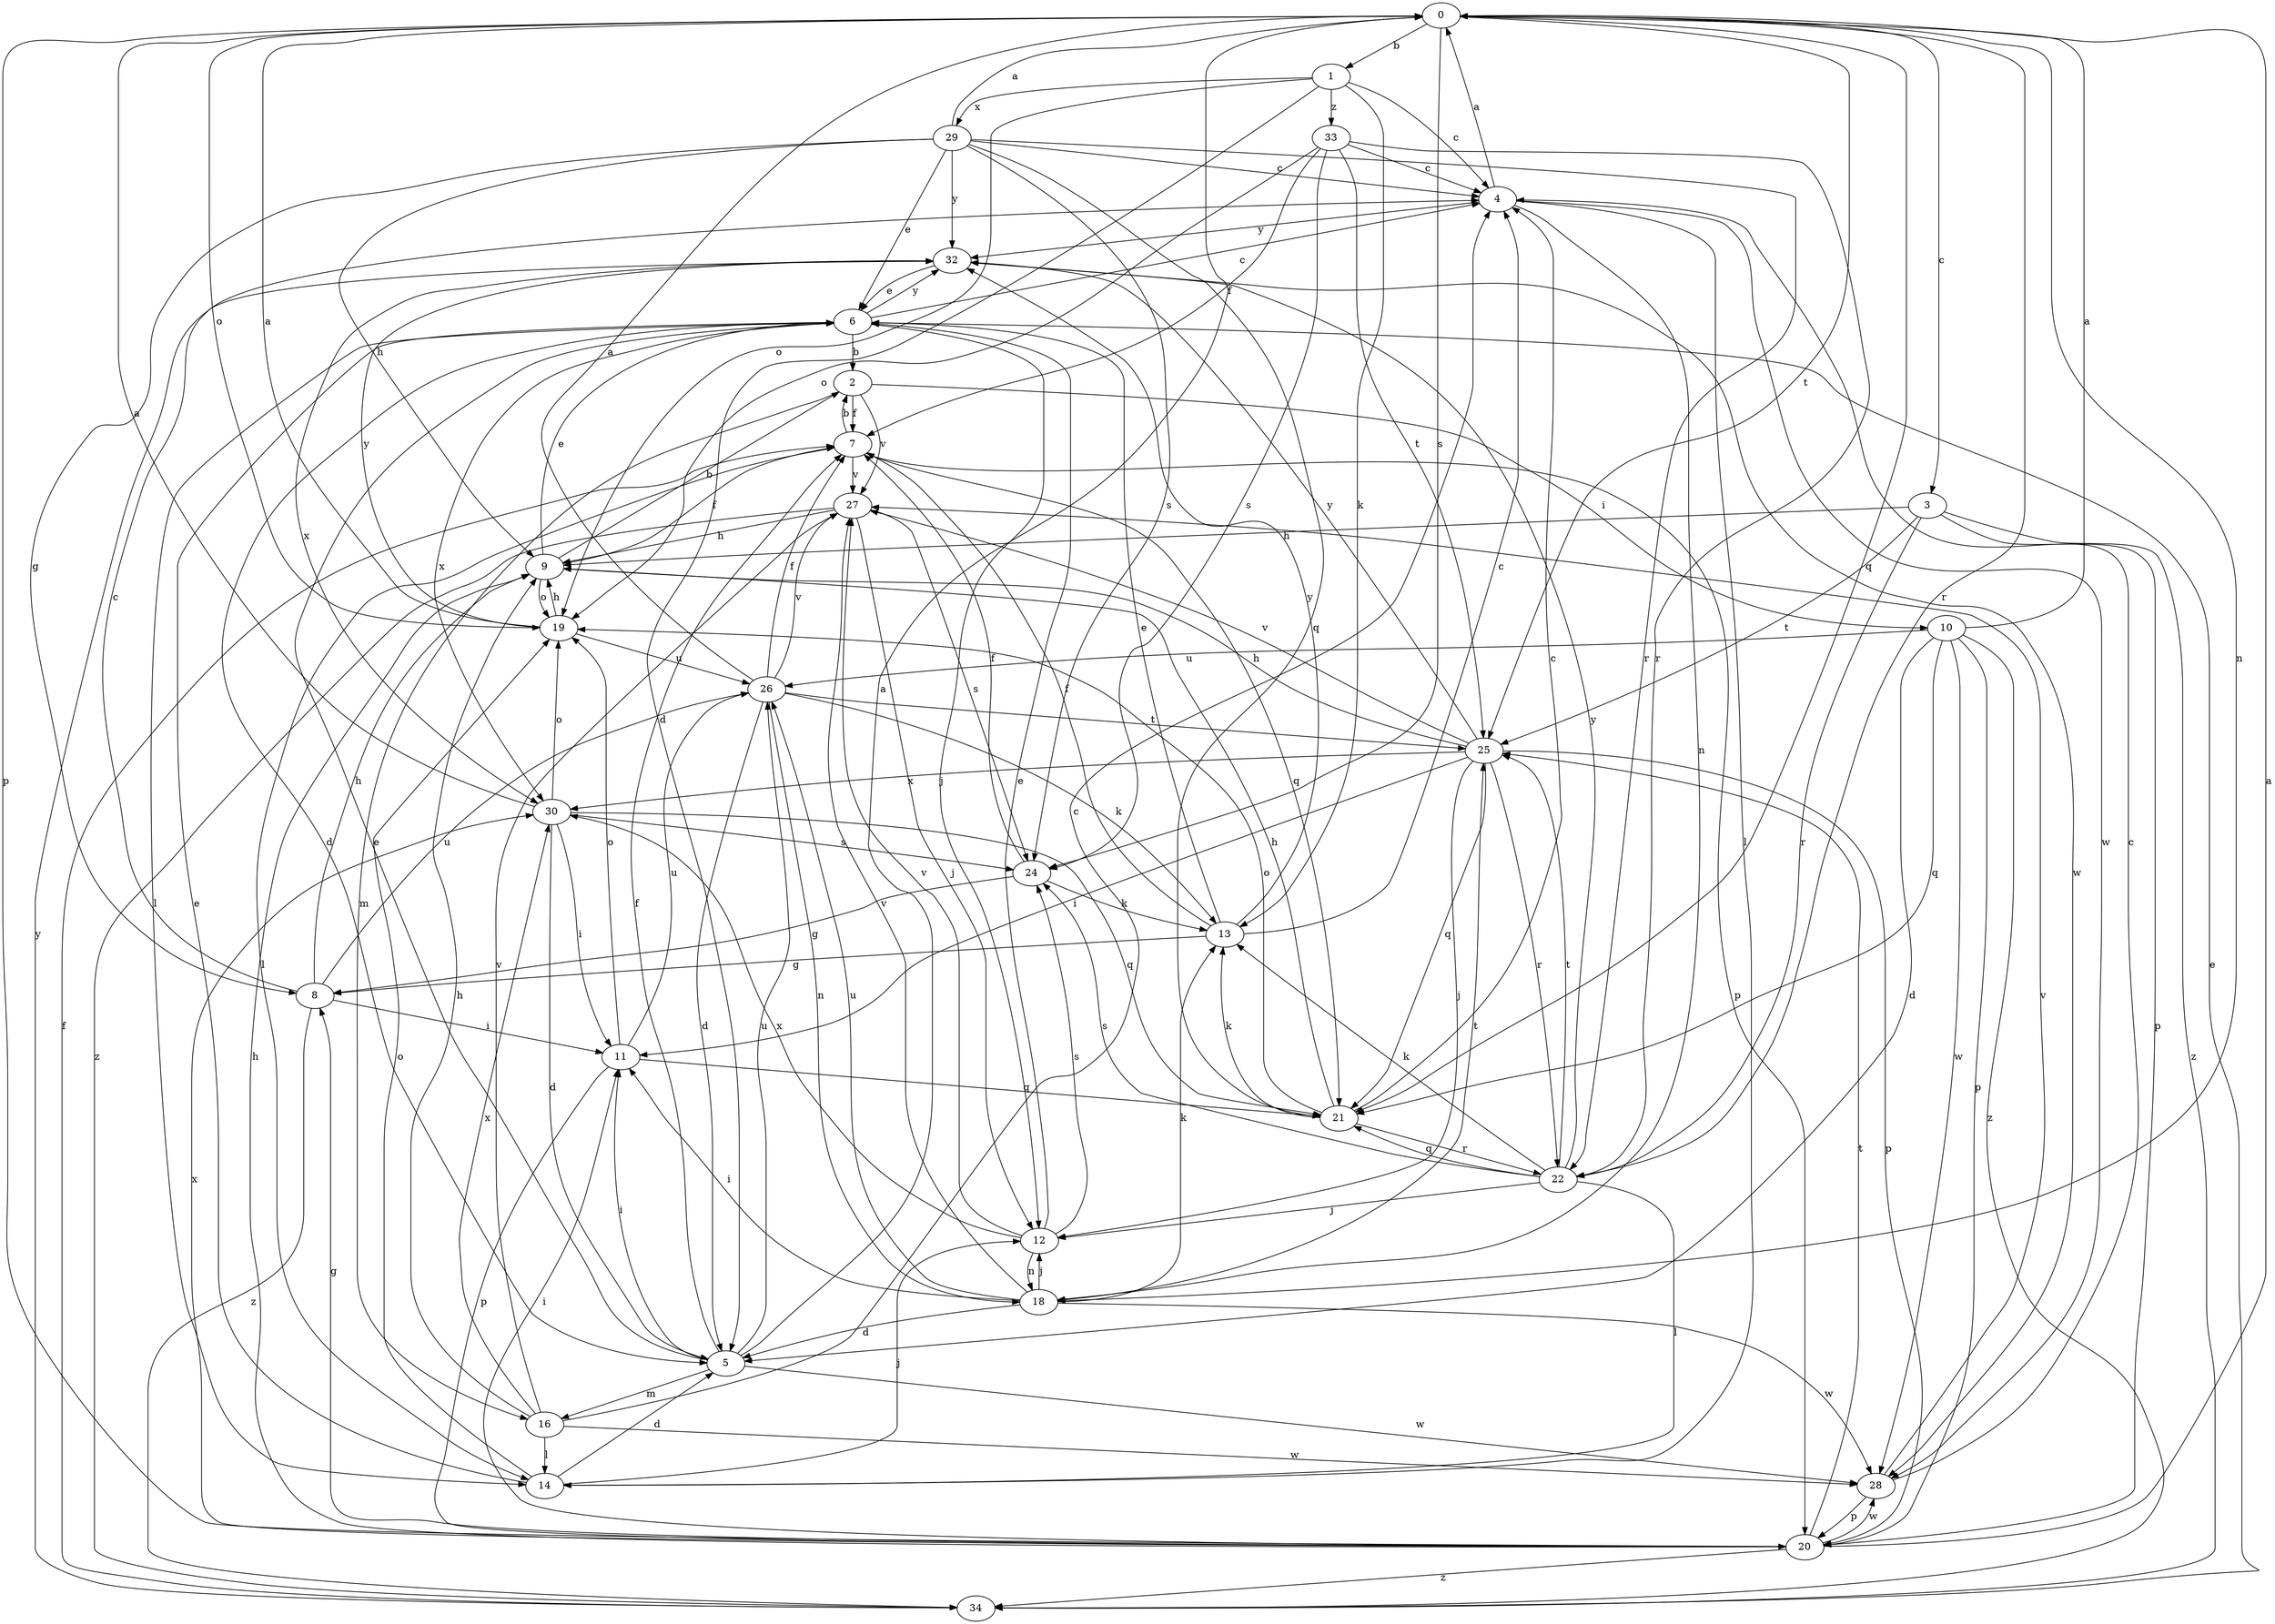strict digraph  {
0;
1;
2;
3;
4;
5;
6;
7;
8;
9;
10;
11;
12;
13;
14;
16;
18;
19;
20;
21;
22;
24;
25;
26;
27;
28;
29;
30;
32;
33;
34;
0 -> 1  [label=b];
0 -> 3  [label=c];
0 -> 18  [label=n];
0 -> 19  [label=o];
0 -> 20  [label=p];
0 -> 21  [label=q];
0 -> 22  [label=r];
0 -> 24  [label=s];
0 -> 25  [label=t];
1 -> 4  [label=c];
1 -> 5  [label=d];
1 -> 13  [label=k];
1 -> 19  [label=o];
1 -> 29  [label=x];
1 -> 33  [label=z];
2 -> 7  [label=f];
2 -> 10  [label=i];
2 -> 16  [label=m];
2 -> 27  [label=v];
3 -> 9  [label=h];
3 -> 20  [label=p];
3 -> 22  [label=r];
3 -> 25  [label=t];
3 -> 34  [label=z];
4 -> 0  [label=a];
4 -> 14  [label=l];
4 -> 18  [label=n];
4 -> 28  [label=w];
4 -> 32  [label=y];
5 -> 0  [label=a];
5 -> 6  [label=e];
5 -> 7  [label=f];
5 -> 11  [label=i];
5 -> 16  [label=m];
5 -> 26  [label=u];
5 -> 28  [label=w];
6 -> 2  [label=b];
6 -> 4  [label=c];
6 -> 5  [label=d];
6 -> 12  [label=j];
6 -> 14  [label=l];
6 -> 30  [label=x];
6 -> 32  [label=y];
7 -> 2  [label=b];
7 -> 14  [label=l];
7 -> 20  [label=p];
7 -> 21  [label=q];
7 -> 27  [label=v];
8 -> 4  [label=c];
8 -> 9  [label=h];
8 -> 11  [label=i];
8 -> 26  [label=u];
8 -> 34  [label=z];
9 -> 2  [label=b];
9 -> 6  [label=e];
9 -> 7  [label=f];
9 -> 19  [label=o];
10 -> 0  [label=a];
10 -> 5  [label=d];
10 -> 20  [label=p];
10 -> 21  [label=q];
10 -> 26  [label=u];
10 -> 28  [label=w];
10 -> 34  [label=z];
11 -> 19  [label=o];
11 -> 20  [label=p];
11 -> 21  [label=q];
11 -> 26  [label=u];
12 -> 6  [label=e];
12 -> 18  [label=n];
12 -> 24  [label=s];
12 -> 27  [label=v];
12 -> 30  [label=x];
13 -> 4  [label=c];
13 -> 6  [label=e];
13 -> 7  [label=f];
13 -> 8  [label=g];
13 -> 32  [label=y];
14 -> 5  [label=d];
14 -> 6  [label=e];
14 -> 12  [label=j];
14 -> 19  [label=o];
16 -> 4  [label=c];
16 -> 9  [label=h];
16 -> 14  [label=l];
16 -> 27  [label=v];
16 -> 28  [label=w];
16 -> 30  [label=x];
18 -> 5  [label=d];
18 -> 11  [label=i];
18 -> 12  [label=j];
18 -> 13  [label=k];
18 -> 25  [label=t];
18 -> 26  [label=u];
18 -> 27  [label=v];
18 -> 28  [label=w];
19 -> 0  [label=a];
19 -> 9  [label=h];
19 -> 26  [label=u];
19 -> 32  [label=y];
20 -> 0  [label=a];
20 -> 8  [label=g];
20 -> 9  [label=h];
20 -> 11  [label=i];
20 -> 25  [label=t];
20 -> 28  [label=w];
20 -> 30  [label=x];
20 -> 34  [label=z];
21 -> 4  [label=c];
21 -> 9  [label=h];
21 -> 13  [label=k];
21 -> 19  [label=o];
21 -> 22  [label=r];
22 -> 12  [label=j];
22 -> 13  [label=k];
22 -> 14  [label=l];
22 -> 21  [label=q];
22 -> 24  [label=s];
22 -> 25  [label=t];
22 -> 32  [label=y];
24 -> 7  [label=f];
24 -> 8  [label=g];
24 -> 13  [label=k];
25 -> 9  [label=h];
25 -> 11  [label=i];
25 -> 12  [label=j];
25 -> 20  [label=p];
25 -> 21  [label=q];
25 -> 22  [label=r];
25 -> 27  [label=v];
25 -> 30  [label=x];
25 -> 32  [label=y];
26 -> 0  [label=a];
26 -> 5  [label=d];
26 -> 7  [label=f];
26 -> 13  [label=k];
26 -> 18  [label=n];
26 -> 25  [label=t];
26 -> 27  [label=v];
27 -> 9  [label=h];
27 -> 12  [label=j];
27 -> 24  [label=s];
27 -> 34  [label=z];
28 -> 4  [label=c];
28 -> 20  [label=p];
28 -> 27  [label=v];
29 -> 0  [label=a];
29 -> 4  [label=c];
29 -> 6  [label=e];
29 -> 8  [label=g];
29 -> 9  [label=h];
29 -> 21  [label=q];
29 -> 22  [label=r];
29 -> 24  [label=s];
29 -> 32  [label=y];
30 -> 0  [label=a];
30 -> 5  [label=d];
30 -> 11  [label=i];
30 -> 19  [label=o];
30 -> 21  [label=q];
30 -> 24  [label=s];
32 -> 6  [label=e];
32 -> 28  [label=w];
32 -> 30  [label=x];
33 -> 4  [label=c];
33 -> 7  [label=f];
33 -> 19  [label=o];
33 -> 22  [label=r];
33 -> 24  [label=s];
33 -> 25  [label=t];
34 -> 6  [label=e];
34 -> 7  [label=f];
34 -> 32  [label=y];
}

